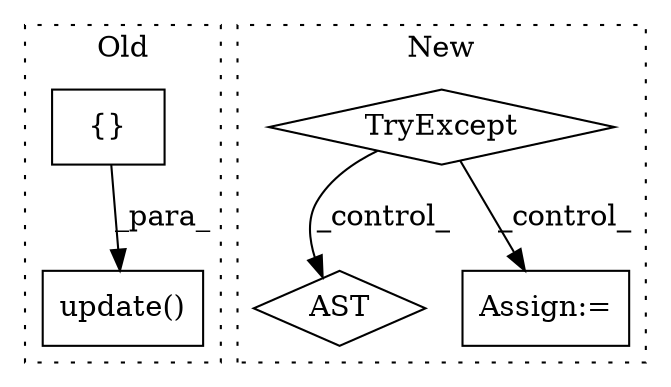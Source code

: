 digraph G {
subgraph cluster0 {
1 [label="update()" a="75" s="2531,2768" l="15,21" shape="box"];
5 [label="{}" a="95" s="2546,2686" l="1,82" shape="box"];
label = "Old";
style="dotted";
}
subgraph cluster1 {
2 [label="TryExcept" a="71" s="3016" l="13" shape="diamond"];
3 [label="AST" a="2" s="3206,0" l="7,0" shape="diamond"];
4 [label="Assign:=" a="68" s="3146" l="3" shape="box"];
label = "New";
style="dotted";
}
2 -> 4 [label="_control_"];
2 -> 3 [label="_control_"];
5 -> 1 [label="_para_"];
}